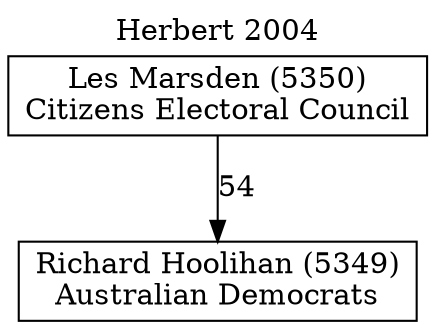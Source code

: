 // House preference flow
digraph "Richard Hoolihan (5349)_Herbert_2004" {
	graph [label="Herbert 2004" labelloc=t mclimit=10]
	node [shape=box]
	"Richard Hoolihan (5349)" [label="Richard Hoolihan (5349)
Australian Democrats"]
	"Les Marsden (5350)" [label="Les Marsden (5350)
Citizens Electoral Council"]
	"Les Marsden (5350)" -> "Richard Hoolihan (5349)" [label=54]
}
